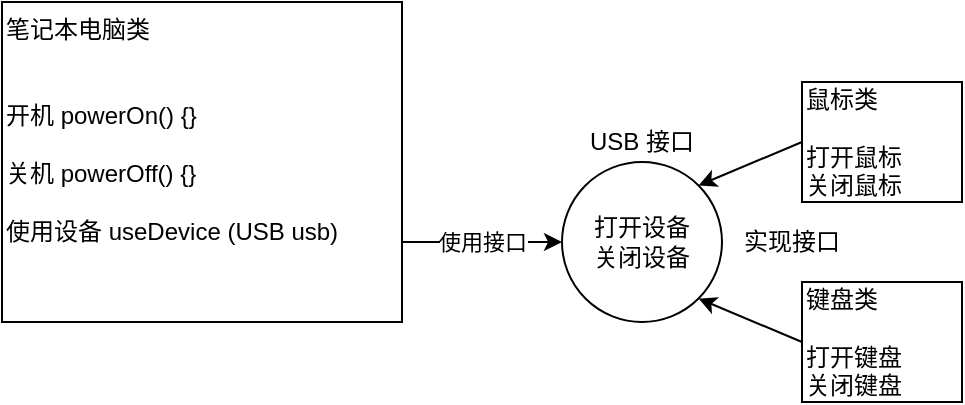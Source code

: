 <mxfile version="13.6.2" type="device"><diagram id="OUifBVK6ZLBzT18HsUni" name="Page-1"><mxGraphModel dx="749" dy="563" grid="1" gridSize="10" guides="1" tooltips="1" connect="1" arrows="1" fold="1" page="1" pageScale="1" pageWidth="1100" pageHeight="850" math="0" shadow="0"><root><mxCell id="0"/><mxCell id="1" parent="0"/><mxCell id="vEy3BhRwlztHfHEScWNv-3" value="使用接口" style="edgeStyle=orthogonalEdgeStyle;rounded=0;orthogonalLoop=1;jettySize=auto;html=1;exitX=1;exitY=0.75;exitDx=0;exitDy=0;entryX=0;entryY=0.5;entryDx=0;entryDy=0;" edge="1" parent="1" source="vEy3BhRwlztHfHEScWNv-1" target="vEy3BhRwlztHfHEScWNv-2"><mxGeometry relative="1" as="geometry"/></mxCell><mxCell id="vEy3BhRwlztHfHEScWNv-1" value="笔记本电脑类&lt;br&gt;&lt;br&gt;&lt;br&gt;开机 powerOn() {}&lt;br&gt;&lt;br&gt;关机 powerOff() {}&lt;br&gt;&lt;br&gt;使用设备 useDevice (USB usb)" style="rounded=0;whiteSpace=wrap;html=1;align=left;verticalAlign=top;" vertex="1" parent="1"><mxGeometry x="40" y="40" width="200" height="160" as="geometry"/></mxCell><mxCell id="vEy3BhRwlztHfHEScWNv-2" value="打开设备&lt;br&gt;关闭设备" style="ellipse;whiteSpace=wrap;html=1;aspect=fixed;align=center;" vertex="1" parent="1"><mxGeometry x="320" y="120" width="80" height="80" as="geometry"/></mxCell><mxCell id="vEy3BhRwlztHfHEScWNv-4" value="USB 接口" style="text;html=1;strokeColor=none;fillColor=none;align=center;verticalAlign=middle;whiteSpace=wrap;rounded=0;" vertex="1" parent="1"><mxGeometry x="330" y="100" width="60" height="20" as="geometry"/></mxCell><mxCell id="vEy3BhRwlztHfHEScWNv-5" value="鼠标类&lt;br&gt;&lt;br&gt;打开鼠标&lt;br&gt;关闭鼠标" style="rounded=0;whiteSpace=wrap;html=1;align=left;verticalAlign=middle;" vertex="1" parent="1"><mxGeometry x="440" y="80" width="80" height="60" as="geometry"/></mxCell><mxCell id="vEy3BhRwlztHfHEScWNv-6" value="键盘类&lt;br&gt;&lt;br&gt;打开键盘&lt;br&gt;关闭键盘" style="rounded=0;whiteSpace=wrap;html=1;align=left;verticalAlign=middle;" vertex="1" parent="1"><mxGeometry x="440" y="180" width="80" height="60" as="geometry"/></mxCell><mxCell id="vEy3BhRwlztHfHEScWNv-8" value="" style="endArrow=classic;html=1;exitX=0;exitY=0.5;exitDx=0;exitDy=0;entryX=1;entryY=0;entryDx=0;entryDy=0;" edge="1" parent="1" source="vEy3BhRwlztHfHEScWNv-5" target="vEy3BhRwlztHfHEScWNv-2"><mxGeometry width="50" height="50" relative="1" as="geometry"><mxPoint x="270" y="290" as="sourcePoint"/><mxPoint x="320" y="240" as="targetPoint"/></mxGeometry></mxCell><mxCell id="vEy3BhRwlztHfHEScWNv-9" value="" style="endArrow=classic;html=1;exitX=0;exitY=0.5;exitDx=0;exitDy=0;entryX=1;entryY=1;entryDx=0;entryDy=0;" edge="1" parent="1" source="vEy3BhRwlztHfHEScWNv-6" target="vEy3BhRwlztHfHEScWNv-2"><mxGeometry width="50" height="50" relative="1" as="geometry"><mxPoint x="450" y="80" as="sourcePoint"/><mxPoint x="398.529" y="141.963" as="targetPoint"/></mxGeometry></mxCell><mxCell id="vEy3BhRwlztHfHEScWNv-10" value="实现接口" style="text;html=1;strokeColor=none;fillColor=none;align=center;verticalAlign=middle;whiteSpace=wrap;rounded=0;" vertex="1" parent="1"><mxGeometry x="410" y="150" width="50" height="20" as="geometry"/></mxCell></root></mxGraphModel></diagram></mxfile>